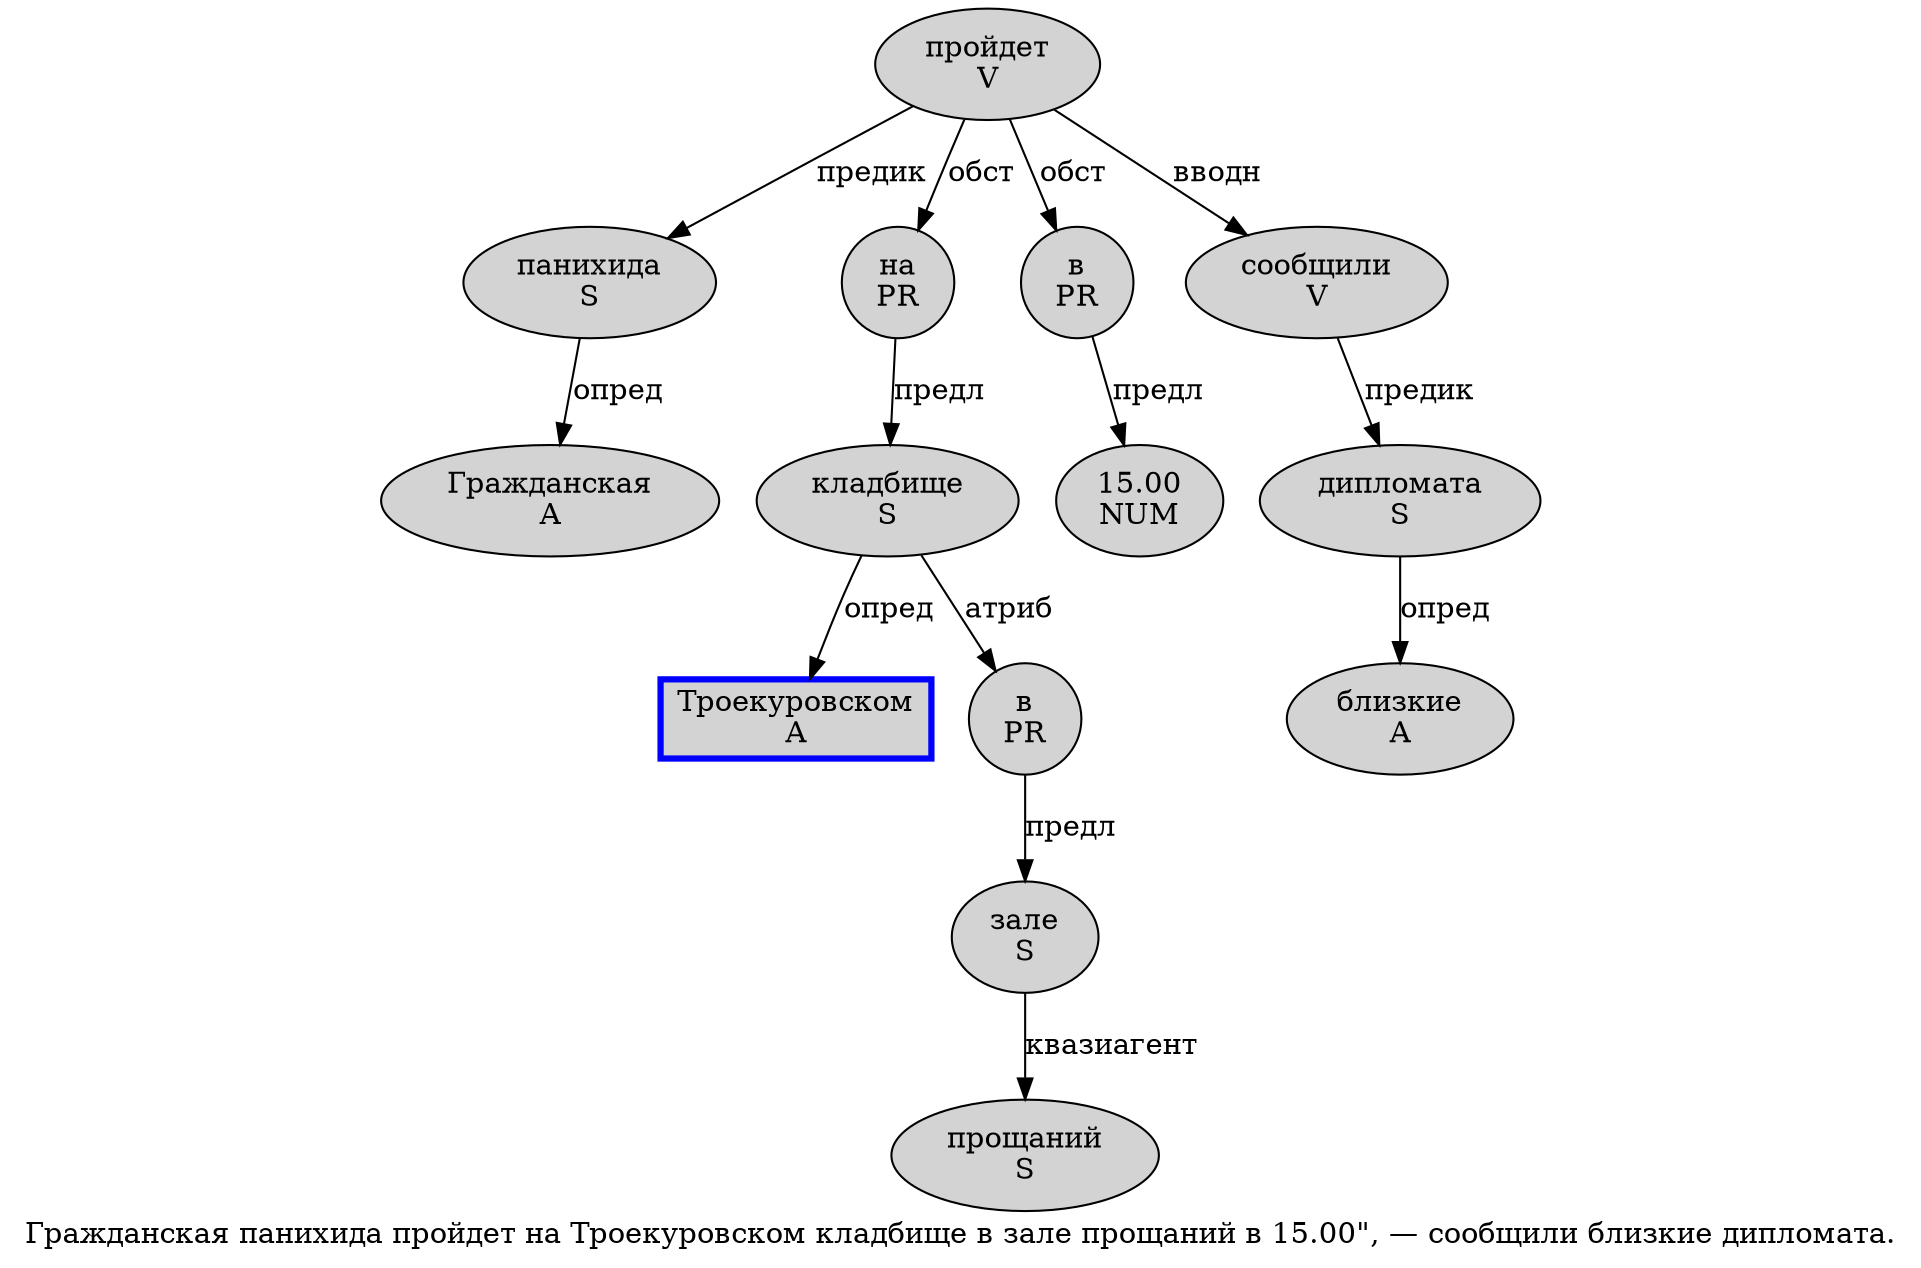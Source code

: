 digraph SENTENCE_436 {
	graph [label="Гражданская панихида пройдет на Троекуровском кладбище в зале прощаний в 15.00\", — сообщили близкие дипломата."]
	node [style=filled]
		0 [label="Гражданская
A" color="" fillcolor=lightgray penwidth=1 shape=ellipse]
		1 [label="панихида
S" color="" fillcolor=lightgray penwidth=1 shape=ellipse]
		2 [label="пройдет
V" color="" fillcolor=lightgray penwidth=1 shape=ellipse]
		3 [label="на
PR" color="" fillcolor=lightgray penwidth=1 shape=ellipse]
		4 [label="Троекуровском
A" color=blue fillcolor=lightgray penwidth=3 shape=box]
		5 [label="кладбище
S" color="" fillcolor=lightgray penwidth=1 shape=ellipse]
		6 [label="в
PR" color="" fillcolor=lightgray penwidth=1 shape=ellipse]
		7 [label="зале
S" color="" fillcolor=lightgray penwidth=1 shape=ellipse]
		8 [label="прощаний
S" color="" fillcolor=lightgray penwidth=1 shape=ellipse]
		9 [label="в
PR" color="" fillcolor=lightgray penwidth=1 shape=ellipse]
		10 [label="15.00
NUM" color="" fillcolor=lightgray penwidth=1 shape=ellipse]
		14 [label="сообщили
V" color="" fillcolor=lightgray penwidth=1 shape=ellipse]
		15 [label="близкие
A" color="" fillcolor=lightgray penwidth=1 shape=ellipse]
		16 [label="дипломата
S" color="" fillcolor=lightgray penwidth=1 shape=ellipse]
			14 -> 16 [label="предик"]
			2 -> 1 [label="предик"]
			2 -> 3 [label="обст"]
			2 -> 9 [label="обст"]
			2 -> 14 [label="вводн"]
			5 -> 4 [label="опред"]
			5 -> 6 [label="атриб"]
			16 -> 15 [label="опред"]
			3 -> 5 [label="предл"]
			1 -> 0 [label="опред"]
			7 -> 8 [label="квазиагент"]
			9 -> 10 [label="предл"]
			6 -> 7 [label="предл"]
}